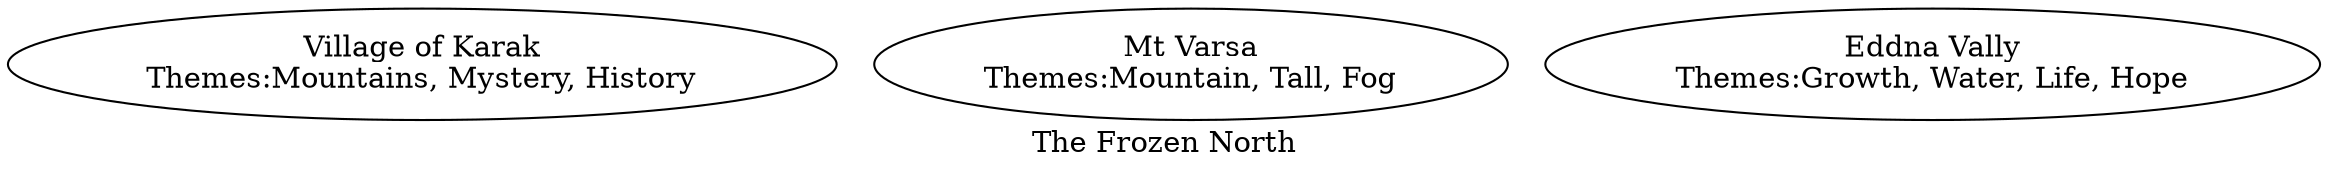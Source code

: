 // The Frozen North Map
digraph "The Frozen North" {
	label="The Frozen North"
	"Village of Karak" [label="Village of Karak
Themes:Mountains, Mystery, History" href="Village of Karak_map.html"]
	"Mt Varsa" [label="Mt Varsa
Themes:Mountain, Tall, Fog" href="Mt Varsa_map.html"]
	"Eddna Vally" [label="Eddna Vally
Themes:Growth, Water, Life, Hope" href="Eddna Vally_map.html"]
}
